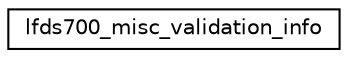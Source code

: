 digraph "Graphical Class Hierarchy"
{
 // LATEX_PDF_SIZE
  edge [fontname="Helvetica",fontsize="10",labelfontname="Helvetica",labelfontsize="10"];
  node [fontname="Helvetica",fontsize="10",shape=record];
  rankdir="LR";
  Node0 [label="lfds700_misc_validation_info",height=0.2,width=0.4,color="black", fillcolor="white", style="filled",URL="$structlfds700__misc__validation__info.html",tooltip=" "];
}
